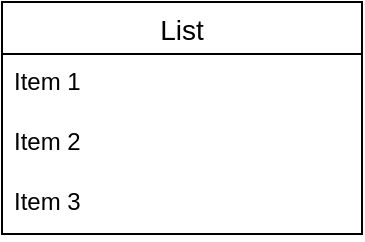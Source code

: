 <mxfile version="13.6.5">
    <diagram id="eShJZY6K8393UbNbGidD" name="ページ2">
        <mxGraphModel dx="731" dy="1849" grid="1" gridSize="10" guides="1" tooltips="1" connect="1" arrows="1" fold="1" page="1" pageScale="1" pageWidth="827" pageHeight="1169" math="0" shadow="0">
            <root>
                <mxCell id="cofDOdmJugTNxf_Shgdc-0"/>
                <mxCell id="cofDOdmJugTNxf_Shgdc-1" parent="cofDOdmJugTNxf_Shgdc-0"/>
                <mxCell id="cofDOdmJugTNxf_Shgdc-2" value="List" style="swimlane;fontStyle=0;childLayout=stackLayout;horizontal=1;startSize=26;horizontalStack=0;resizeParent=1;resizeParentMax=0;resizeLast=0;collapsible=1;marginBottom=0;align=center;fontSize=14;" vertex="1" parent="cofDOdmJugTNxf_Shgdc-1">
                    <mxGeometry x="90" y="-260" width="180" height="116" as="geometry"/>
                </mxCell>
                <mxCell id="cofDOdmJugTNxf_Shgdc-3" value="Item 1" style="text;strokeColor=none;fillColor=none;spacingLeft=4;spacingRight=4;overflow=hidden;rotatable=0;points=[[0,0.5],[1,0.5]];portConstraint=eastwest;fontSize=12;" vertex="1" parent="cofDOdmJugTNxf_Shgdc-2">
                    <mxGeometry y="26" width="180" height="30" as="geometry"/>
                </mxCell>
                <mxCell id="cofDOdmJugTNxf_Shgdc-4" value="Item 2" style="text;strokeColor=none;fillColor=none;spacingLeft=4;spacingRight=4;overflow=hidden;rotatable=0;points=[[0,0.5],[1,0.5]];portConstraint=eastwest;fontSize=12;" vertex="1" parent="cofDOdmJugTNxf_Shgdc-2">
                    <mxGeometry y="56" width="180" height="30" as="geometry"/>
                </mxCell>
                <mxCell id="cofDOdmJugTNxf_Shgdc-5" value="Item 3" style="text;strokeColor=none;fillColor=none;spacingLeft=4;spacingRight=4;overflow=hidden;rotatable=0;points=[[0,0.5],[1,0.5]];portConstraint=eastwest;fontSize=12;" vertex="1" parent="cofDOdmJugTNxf_Shgdc-2">
                    <mxGeometry y="86" width="180" height="30" as="geometry"/>
                </mxCell>
            </root>
        </mxGraphModel>
    </diagram>
</mxfile>